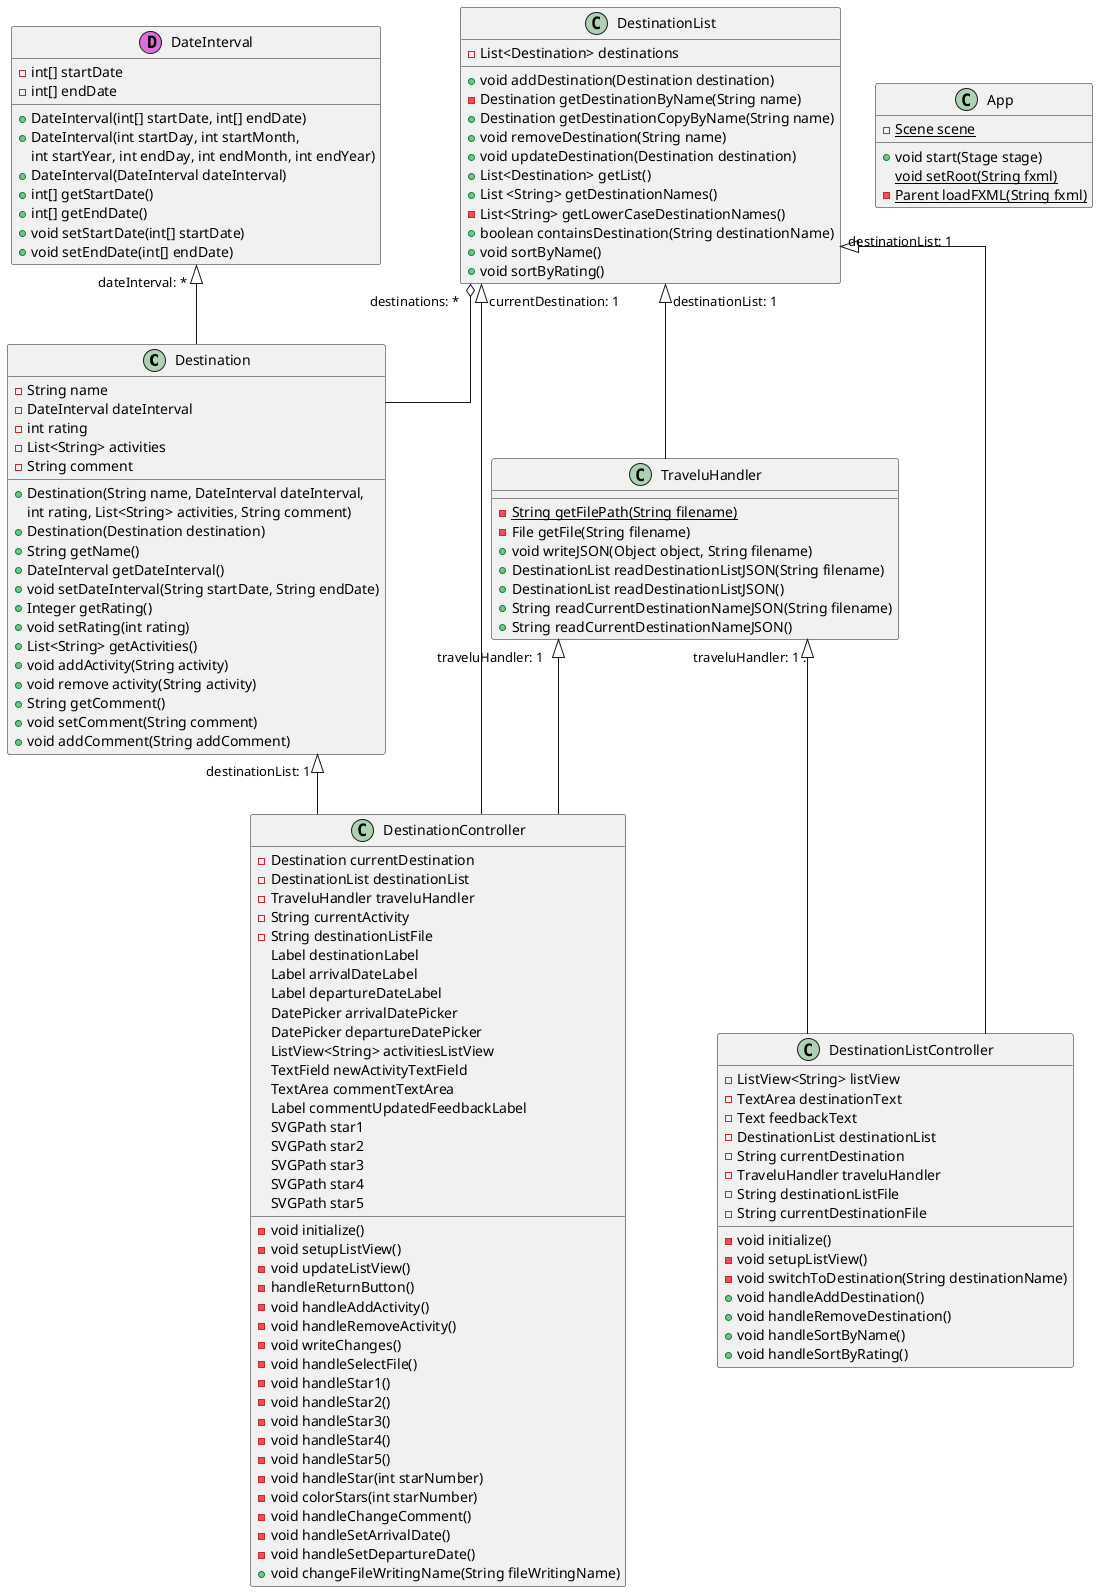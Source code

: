 @startuml classDiagram

class Destination {
    - String name
    - DateInterval dateInterval
    - int rating
    - List<String> activities 
    - String comment
    + Destination(String name, DateInterval dateInterval, 
    int rating, List<String> activities, String comment)
    + Destination(Destination destination)
    + String getName()
    + DateInterval getDateInterval()
    + void setDateInterval(String startDate, String endDate)
    + Integer getRating()
    + void setRating(int rating)
    + List<String> getActivities()
    + void addActivity(String activity)
    + void remove activity(String activity)
    + String getComment()
    + void setComment(String comment)
    + void addComment(String addComment)
}

class DestinationList {
    -List<Destination> destinations
    + void addDestination(Destination destination)
    - Destination getDestinationByName(String name)
    + Destination getDestinationCopyByName(String name)
    + void removeDestination(String name)
    + void updateDestination(Destination destination)
    + List<Destination> getList()
    + List <String> getDestinationNames()
    - List<String> getLowerCaseDestinationNames()
    + boolean containsDestination(String destinationName)
    + void sortByName()
    + void sortByRating()
}

class DateInterval << (D,orchid) >> {
    - int[] startDate
    - int[] endDate
    + DateInterval(int[] startDate, int[] endDate)
    + DateInterval(int startDay, int startMonth, 
    int startYear, int endDay, int endMonth, int endYear)
    + DateInterval(DateInterval dateInterval)
    + int[] getStartDate()
    + int[] getEndDate()
    + void setStartDate(int[] startDate)
    + void setEndDate(int[] endDate)
}

class DestinationController {
    - Destination currentDestination
    - DestinationList destinationList
    - TraveluHandler traveluHandler
    - String currentActivity
    - String destinationListFile
    Label destinationLabel
    Label arrivalDateLabel
    Label departureDateLabel
    DatePicker arrivalDatePicker
    DatePicker departureDatePicker
    ListView<String> activitiesListView
    TextField newActivityTextField
    TextArea commentTextArea
    Label commentUpdatedFeedbackLabel
    SVGPath star1 
    SVGPath star2 
    SVGPath star3 
    SVGPath star4 
    SVGPath star5 
    - void initialize()
    - void setupListView()
    - void updateListView()
    - handleReturnButton()
    - void handleAddActivity()
    - void handleRemoveActivity()
    - void writeChanges()
    - void handleSelectFile()
    - void handleStar1()
    - void handleStar2()
    - void handleStar3()
    - void handleStar4()
    - void handleStar5()
    - void handleStar(int starNumber)
    - void colorStars(int starNumber)
    - void handleChangeComment()
    - void handleSetArrivalDate()
    - void handleSetDepartureDate()
    + void changeFileWritingName(String fileWritingName)
} 

class DestinationListController {
    - ListView<String> listView
    - TextArea destinationText
    - Text feedbackText
    - DestinationList destinationList
    - String currentDestination
    - TraveluHandler traveluHandler
    - String destinationListFile
    - String currentDestinationFile
    - void initialize()
    - void setupListView()
    - void switchToDestination(String destinationName)
    + void handleAddDestination()
    + void handleRemoveDestination()
    + void handleSortByName()
    + void handleSortByRating()
}

class App {
    - {static} Scene scene
    + void start(Stage stage)
    {static} void setRoot(String fxml)
    - {static} Parent loadFXML(String fxml)
}

class TraveluHandler {
    - {static} String getFilePath(String filename)
    - File getFile(String filename)
    + void writeJSON(Object object, String filename)
    + DestinationList readDestinationListJSON(String filename)
    + DestinationList readDestinationListJSON()
    + String readCurrentDestinationNameJSON(String filename)
    + String readCurrentDestinationNameJSON()
}

DateInterval "dateInterval: *  " <|-- Destination
DestinationList "destinations: *" o-- Destination
Destination "destinationList: 1   " <|-- DestinationController
DestinationList "    currentDestination: 1" <|-- DestinationController
TraveluHandler "traveluHandler: 1" <|-- DestinationController
DestinationList "destinationList: 1"<|-- DestinationListController
TraveluHandler "traveluHandler: 1 .  " <|-- DestinationListController
DestinationList " destinationList: 1" <|-- TraveluHandler

skinparam linetype ortho

@enduml


